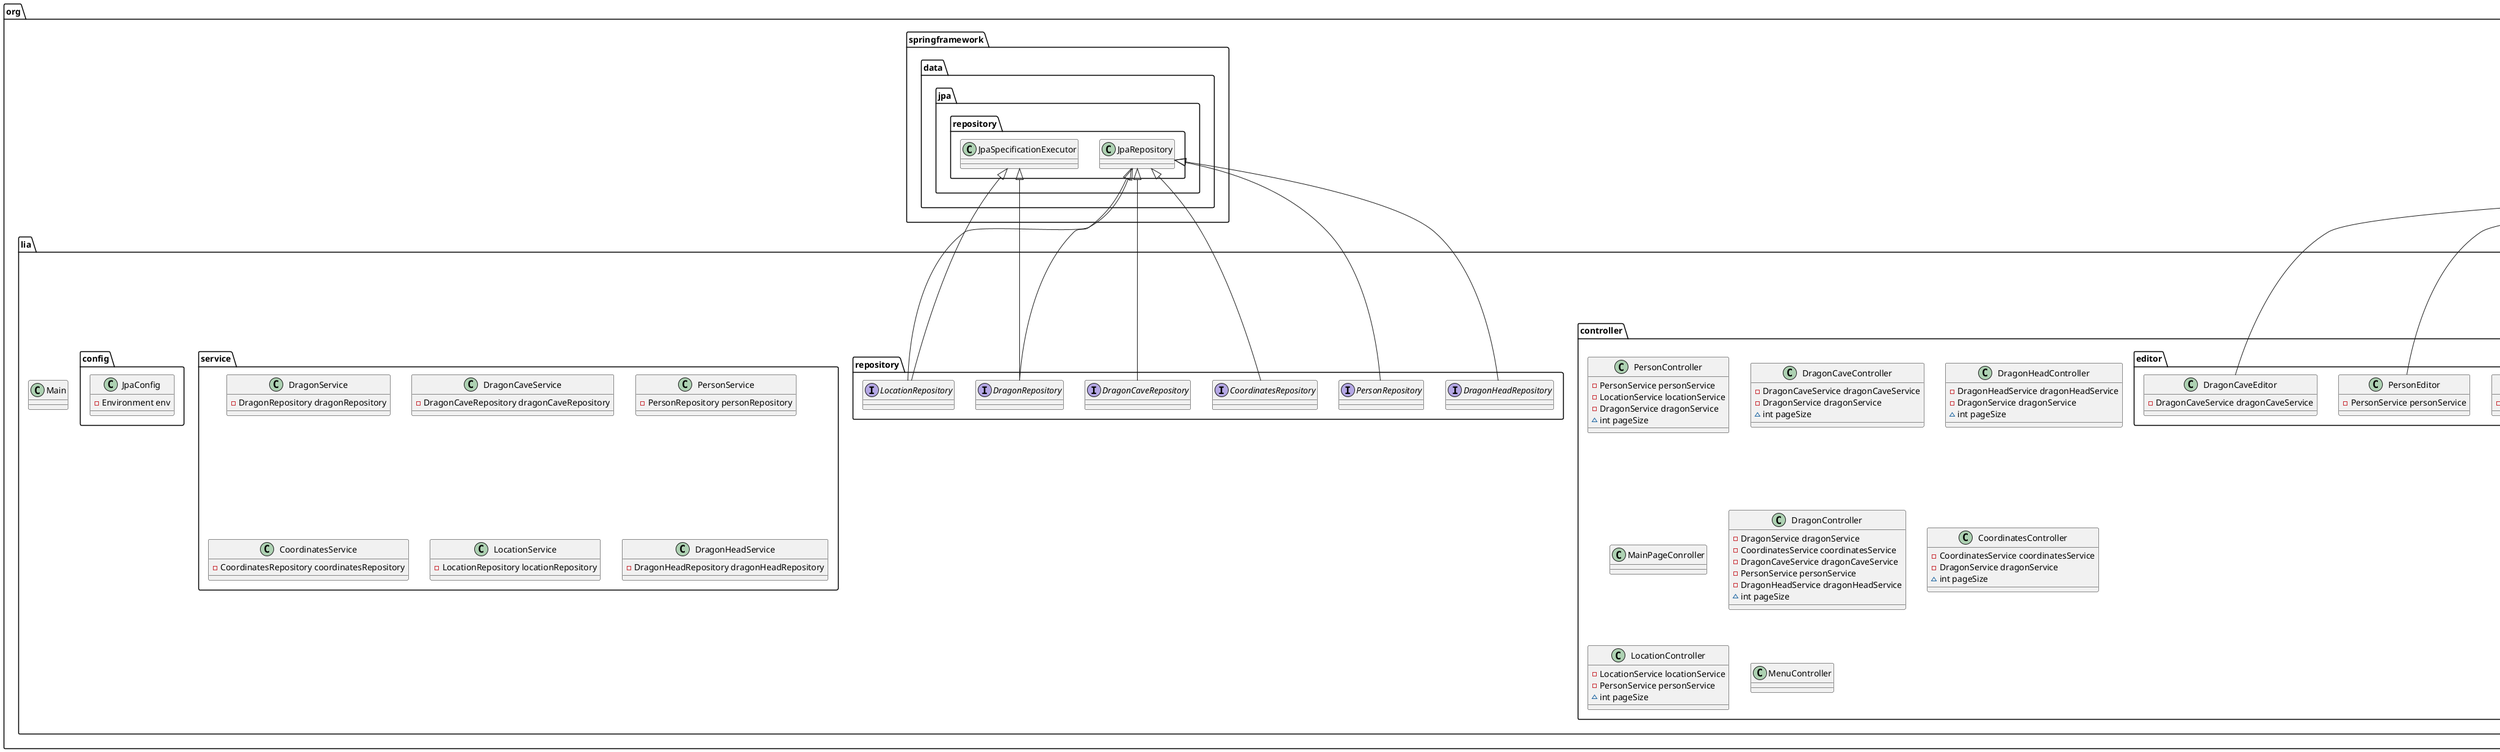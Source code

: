 @startuml
class org.lia.models.utils.Location {
- Long id
- Double x
- Float y
- Float z
- String name
}

class org.lia.models.dragon.DragonHead {
- Long id
- Integer eyesCount
}

class org.lia.models.dragon.Dragon {
- long id
- String name
- Coordinates coordinates
- java.time.ZonedDateTime creationDate
- DragonCave cave
- Person killer
- Long age
- Color color
- DragonType type
- DragonCharacter character
- DragonHead head
}

class org.lia.controller.PersonController {
- PersonService personService
- LocationService locationService
- DragonService dragonService
~ int pageSize
}

class org.lia.controller.editor.DragonHeadEditor {
- DragonHeadService dragonHeadService
}

interface org.lia.repository.CoordinatesRepository {
}
interface org.lia.repository.DragonCaveRepository {
}
class org.lia.controller.DragonCaveController {
- DragonCaveService dragonCaveService
- DragonService dragonService
~ int pageSize
}

class org.lia.models.utils.Coordinates {
- Long id
- Integer x
- Long y
}

class org.lia.models.person.Person {
- Long id
- String name
- Color eyeColor
- Color hairColor
- Location location
- Long weight
- Country nationality
}

interface org.lia.repository.DragonHeadRepository {
}
class org.lia.controller.DragonHeadController {
- DragonHeadService dragonHeadService
- DragonService dragonService
~ int pageSize
}

enum org.lia.models.utils.DragonType {
+  WATER
+  UNDERGROUND
+  AIR
+  FIRE
}

class org.lia.service.DragonService {
- DragonRepository dragonRepository
}

enum org.lia.models.utils.Color {
+  RED
+  GREEN
+  BLUE
+  YELLOW
}

class org.lia.models.dragon.DragonCave {
- Long id
- Integer depth
}

class org.lia.service.DragonCaveService {
- DragonCaveRepository dragonCaveRepository
}

class org.lia.service.PersonService {
- PersonRepository personRepository
}

class org.lia.controller.MainPageConroller {
}
class org.lia.service.CoordinatesService {
- CoordinatesRepository coordinatesRepository
}

class org.lia.controller.DragonController {
- DragonService dragonService
- CoordinatesService coordinatesService
- DragonCaveService dragonCaveService
- PersonService personService
- DragonHeadService dragonHeadService
~ int pageSize
}

class org.lia.controller.editor.CoordinatesEditor {
- CoordinatesService coordinatesService
}

class org.lia.Main {
}
enum org.lia.models.utils.DragonCharacter {
+  CUNNING
+  WISE
+  GOOD
+  CHAOTIC
+  CHAOTIC_EVIL
}

class org.lia.controller.CoordinatesController {
- CoordinatesService coordinatesService
- DragonService dragonService
~ int pageSize
}

class org.lia.config.JpaConfig {
- Environment env
}

class org.lia.service.LocationService {
- LocationRepository locationRepository
}

class org.lia.controller.LocationController {
- LocationService locationService
- PersonService personService
~ int pageSize
}

interface org.lia.repository.PersonRepository {
}
interface org.lia.repository.DragonRepository {
}
interface org.lia.repository.LocationRepository {
}
class org.lia.controller.editor.LocationEditor {
- LocationService locationService
}

class org.lia.controller.MenuController {
}
class org.lia.controller.editor.PersonEditor {
- PersonService personService
}

class org.lia.service.DragonHeadService {
- DragonHeadRepository dragonHeadRepository
}

enum org.lia.models.utils.Country {
+  GERMANY
+  VATICAN
+  JAPAN
}

class org.lia.controller.editor.DragonCaveEditor {
- DragonCaveService dragonCaveService
}



java.beans.PropertyEditorSupport <|-- org.lia.controller.editor.DragonHeadEditor
org.springframework.data.jpa.repository.JpaRepository <|-- org.lia.repository.CoordinatesRepository
org.springframework.data.jpa.repository.JpaRepository <|-- org.lia.repository.DragonCaveRepository
org.springframework.data.jpa.repository.JpaRepository <|-- org.lia.repository.DragonHeadRepository
java.beans.PropertyEditorSupport <|-- org.lia.controller.editor.CoordinatesEditor
org.springframework.data.jpa.repository.JpaRepository <|-- org.lia.repository.PersonRepository
org.springframework.data.jpa.repository.JpaRepository <|-- org.lia.repository.DragonRepository
org.springframework.data.jpa.repository.JpaSpecificationExecutor <|-- org.lia.repository.DragonRepository
org.springframework.data.jpa.repository.JpaRepository <|-- org.lia.repository.LocationRepository
org.springframework.data.jpa.repository.JpaSpecificationExecutor <|-- org.lia.repository.LocationRepository
java.beans.PropertyEditorSupport <|-- org.lia.controller.editor.LocationEditor
java.beans.PropertyEditorSupport <|-- org.lia.controller.editor.PersonEditor
java.beans.PropertyEditorSupport <|-- org.lia.controller.editor.DragonCaveEditor
@enduml